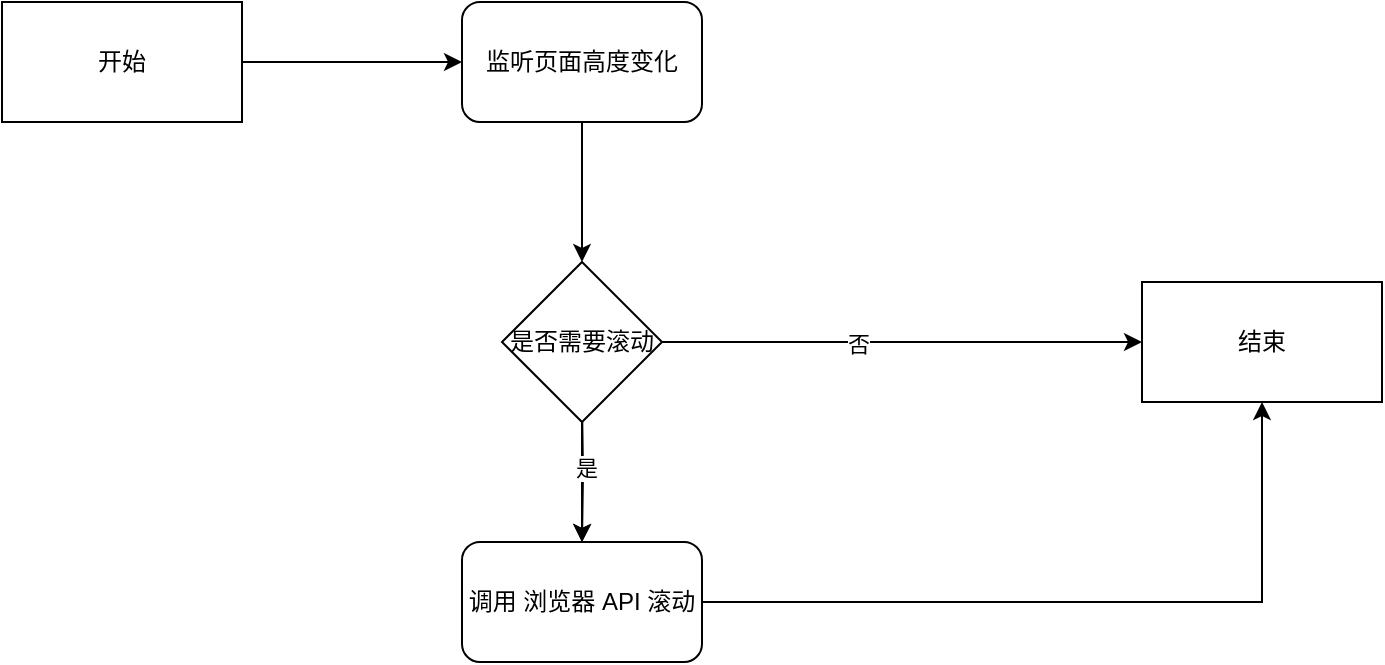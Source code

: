 <mxfile version="22.0.8" type="github">
  <diagram name="Page-1" id="-tgOg72umuJVNT0WxeZg">
    <mxGraphModel dx="2074" dy="1118" grid="1" gridSize="10" guides="1" tooltips="1" connect="1" arrows="1" fold="1" page="1" pageScale="1" pageWidth="850" pageHeight="1100" math="0" shadow="0">
      <root>
        <mxCell id="0" />
        <mxCell id="1" parent="0" />
        <mxCell id="dxL-Oi6kczA5A2GokEiF-7" style="edgeStyle=orthogonalEdgeStyle;rounded=0;orthogonalLoop=1;jettySize=auto;html=1;exitX=0.5;exitY=1;exitDx=0;exitDy=0;entryX=0.5;entryY=0;entryDx=0;entryDy=0;" edge="1" parent="1" source="dxL-Oi6kczA5A2GokEiF-1" target="dxL-Oi6kczA5A2GokEiF-12">
          <mxGeometry relative="1" as="geometry">
            <mxPoint x="310" y="320" as="targetPoint" />
          </mxGeometry>
        </mxCell>
        <mxCell id="dxL-Oi6kczA5A2GokEiF-1" value="监听页面高度变化" style="rounded=1;whiteSpace=wrap;html=1;" vertex="1" parent="1">
          <mxGeometry x="250" y="180" width="120" height="60" as="geometry" />
        </mxCell>
        <mxCell id="dxL-Oi6kczA5A2GokEiF-8" style="edgeStyle=orthogonalEdgeStyle;rounded=0;orthogonalLoop=1;jettySize=auto;html=1;exitX=0.5;exitY=1;exitDx=0;exitDy=0;" edge="1" parent="1" target="dxL-Oi6kczA5A2GokEiF-3">
          <mxGeometry relative="1" as="geometry">
            <mxPoint x="310" y="380" as="sourcePoint" />
          </mxGeometry>
        </mxCell>
        <mxCell id="dxL-Oi6kczA5A2GokEiF-10" style="edgeStyle=orthogonalEdgeStyle;rounded=0;orthogonalLoop=1;jettySize=auto;html=1;exitX=1;exitY=0.5;exitDx=0;exitDy=0;entryX=0;entryY=0.5;entryDx=0;entryDy=0;" edge="1" parent="1" source="dxL-Oi6kczA5A2GokEiF-12" target="dxL-Oi6kczA5A2GokEiF-5">
          <mxGeometry relative="1" as="geometry">
            <mxPoint x="370" y="350" as="sourcePoint" />
          </mxGeometry>
        </mxCell>
        <mxCell id="dxL-Oi6kczA5A2GokEiF-14" value="否" style="edgeLabel;html=1;align=center;verticalAlign=middle;resizable=0;points=[];" vertex="1" connectable="0" parent="dxL-Oi6kczA5A2GokEiF-10">
          <mxGeometry x="-0.183" y="-1" relative="1" as="geometry">
            <mxPoint as="offset" />
          </mxGeometry>
        </mxCell>
        <mxCell id="dxL-Oi6kczA5A2GokEiF-9" style="edgeStyle=orthogonalEdgeStyle;rounded=0;orthogonalLoop=1;jettySize=auto;html=1;exitX=1;exitY=0.5;exitDx=0;exitDy=0;entryX=0.5;entryY=1;entryDx=0;entryDy=0;" edge="1" parent="1" source="dxL-Oi6kczA5A2GokEiF-3" target="dxL-Oi6kczA5A2GokEiF-5">
          <mxGeometry relative="1" as="geometry" />
        </mxCell>
        <mxCell id="dxL-Oi6kczA5A2GokEiF-3" value="调用 浏览器 API 滚动" style="rounded=1;whiteSpace=wrap;html=1;" vertex="1" parent="1">
          <mxGeometry x="250" y="450" width="120" height="60" as="geometry" />
        </mxCell>
        <mxCell id="dxL-Oi6kczA5A2GokEiF-6" style="edgeStyle=orthogonalEdgeStyle;rounded=0;orthogonalLoop=1;jettySize=auto;html=1;exitX=1;exitY=0.5;exitDx=0;exitDy=0;entryX=0;entryY=0.5;entryDx=0;entryDy=0;" edge="1" parent="1" source="dxL-Oi6kczA5A2GokEiF-4" target="dxL-Oi6kczA5A2GokEiF-1">
          <mxGeometry relative="1" as="geometry" />
        </mxCell>
        <mxCell id="dxL-Oi6kczA5A2GokEiF-4" value="开始" style="rounded=0;whiteSpace=wrap;html=1;" vertex="1" parent="1">
          <mxGeometry x="20" y="180" width="120" height="60" as="geometry" />
        </mxCell>
        <mxCell id="dxL-Oi6kczA5A2GokEiF-5" value="结束" style="rounded=0;whiteSpace=wrap;html=1;" vertex="1" parent="1">
          <mxGeometry x="590" y="320" width="120" height="60" as="geometry" />
        </mxCell>
        <mxCell id="dxL-Oi6kczA5A2GokEiF-13" value="" style="edgeStyle=orthogonalEdgeStyle;rounded=0;orthogonalLoop=1;jettySize=auto;html=1;" edge="1" parent="1" source="dxL-Oi6kczA5A2GokEiF-12" target="dxL-Oi6kczA5A2GokEiF-3">
          <mxGeometry relative="1" as="geometry" />
        </mxCell>
        <mxCell id="dxL-Oi6kczA5A2GokEiF-15" value="是" style="edgeLabel;html=1;align=center;verticalAlign=middle;resizable=0;points=[];" vertex="1" connectable="0" parent="dxL-Oi6kczA5A2GokEiF-13">
          <mxGeometry x="-0.233" y="2" relative="1" as="geometry">
            <mxPoint as="offset" />
          </mxGeometry>
        </mxCell>
        <mxCell id="dxL-Oi6kczA5A2GokEiF-12" value="是否需要滚动" style="rhombus;whiteSpace=wrap;html=1;" vertex="1" parent="1">
          <mxGeometry x="270" y="310" width="80" height="80" as="geometry" />
        </mxCell>
      </root>
    </mxGraphModel>
  </diagram>
</mxfile>
